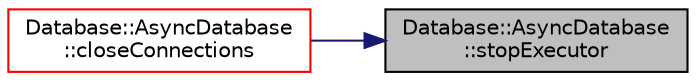 digraph "Database::AsyncDatabase::stopExecutor"
{
 // LATEX_PDF_SIZE
  edge [fontname="Helvetica",fontsize="10",labelfontname="Helvetica",labelfontsize="10"];
  node [fontname="Helvetica",fontsize="10",shape=record];
  rankdir="RL";
  Node1 [label="Database::AsyncDatabase\l::stopExecutor",height=0.2,width=0.4,color="black", fillcolor="grey75", style="filled", fontcolor="black",tooltip=" "];
  Node1 -> Node2 [dir="back",color="midnightblue",fontsize="10",style="solid",fontname="Helvetica"];
  Node2 [label="Database::AsyncDatabase\l::closeConnections",height=0.2,width=0.4,color="red", fillcolor="white", style="filled",URL="$class_database_1_1_async_database.html#a7ce040f53625cc3197090d50c90c2c8c",tooltip=" "];
}

